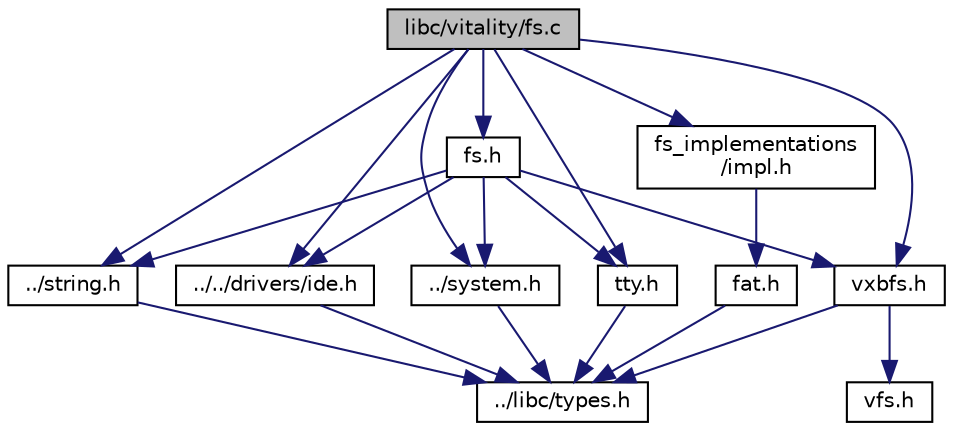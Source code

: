 digraph "libc/vitality/fs.c"
{
  edge [fontname="Helvetica",fontsize="10",labelfontname="Helvetica",labelfontsize="10"];
  node [fontname="Helvetica",fontsize="10",shape=record];
  Node0 [label="libc/vitality/fs.c",height=0.2,width=0.4,color="black", fillcolor="grey75", style="filled", fontcolor="black"];
  Node0 -> Node1 [color="midnightblue",fontsize="10",style="solid",fontname="Helvetica"];
  Node1 [label="fs.h",height=0.2,width=0.4,color="black", fillcolor="white", style="filled",URL="$a00152.html"];
  Node1 -> Node2 [color="midnightblue",fontsize="10",style="solid",fontname="Helvetica"];
  Node2 [label="../../drivers/ide.h",height=0.2,width=0.4,color="black", fillcolor="white", style="filled",URL="$a00035.html"];
  Node2 -> Node3 [color="midnightblue",fontsize="10",style="solid",fontname="Helvetica"];
  Node3 [label="../libc/types.h",height=0.2,width=0.4,color="black", fillcolor="white", style="filled",URL="$a00140.html"];
  Node1 -> Node4 [color="midnightblue",fontsize="10",style="solid",fontname="Helvetica"];
  Node4 [label="../system.h",height=0.2,width=0.4,color="black", fillcolor="white", style="filled",URL="$a00134.html"];
  Node4 -> Node3 [color="midnightblue",fontsize="10",style="solid",fontname="Helvetica"];
  Node1 -> Node5 [color="midnightblue",fontsize="10",style="solid",fontname="Helvetica"];
  Node5 [label="tty.h",height=0.2,width=0.4,color="black", fillcolor="white", style="filled",URL="$a00176.html"];
  Node5 -> Node3 [color="midnightblue",fontsize="10",style="solid",fontname="Helvetica"];
  Node1 -> Node6 [color="midnightblue",fontsize="10",style="solid",fontname="Helvetica"];
  Node6 [label="../string.h",height=0.2,width=0.4,color="black", fillcolor="white", style="filled",URL="$a00128.html"];
  Node6 -> Node3 [color="midnightblue",fontsize="10",style="solid",fontname="Helvetica"];
  Node1 -> Node7 [color="midnightblue",fontsize="10",style="solid",fontname="Helvetica"];
  Node7 [label="vxbfs.h",height=0.2,width=0.4,color="black", fillcolor="white", style="filled",URL="$a00200.html"];
  Node7 -> Node3 [color="midnightblue",fontsize="10",style="solid",fontname="Helvetica"];
  Node7 -> Node8 [color="midnightblue",fontsize="10",style="solid",fontname="Helvetica"];
  Node8 [label="vfs.h",height=0.2,width=0.4,color="black", fillcolor="white", style="filled",URL="$a00185.html"];
  Node0 -> Node2 [color="midnightblue",fontsize="10",style="solid",fontname="Helvetica"];
  Node0 -> Node4 [color="midnightblue",fontsize="10",style="solid",fontname="Helvetica"];
  Node0 -> Node5 [color="midnightblue",fontsize="10",style="solid",fontname="Helvetica"];
  Node0 -> Node6 [color="midnightblue",fontsize="10",style="solid",fontname="Helvetica"];
  Node0 -> Node7 [color="midnightblue",fontsize="10",style="solid",fontname="Helvetica"];
  Node0 -> Node9 [color="midnightblue",fontsize="10",style="solid",fontname="Helvetica"];
  Node9 [label="fs_implementations\l/impl.h",height=0.2,width=0.4,color="black", fillcolor="white", style="filled",URL="$a00161.html"];
  Node9 -> Node10 [color="midnightblue",fontsize="10",style="solid",fontname="Helvetica"];
  Node10 [label="fat.h",height=0.2,width=0.4,color="black", fillcolor="white", style="filled",URL="$a00158.html"];
  Node10 -> Node3 [color="midnightblue",fontsize="10",style="solid",fontname="Helvetica"];
}

